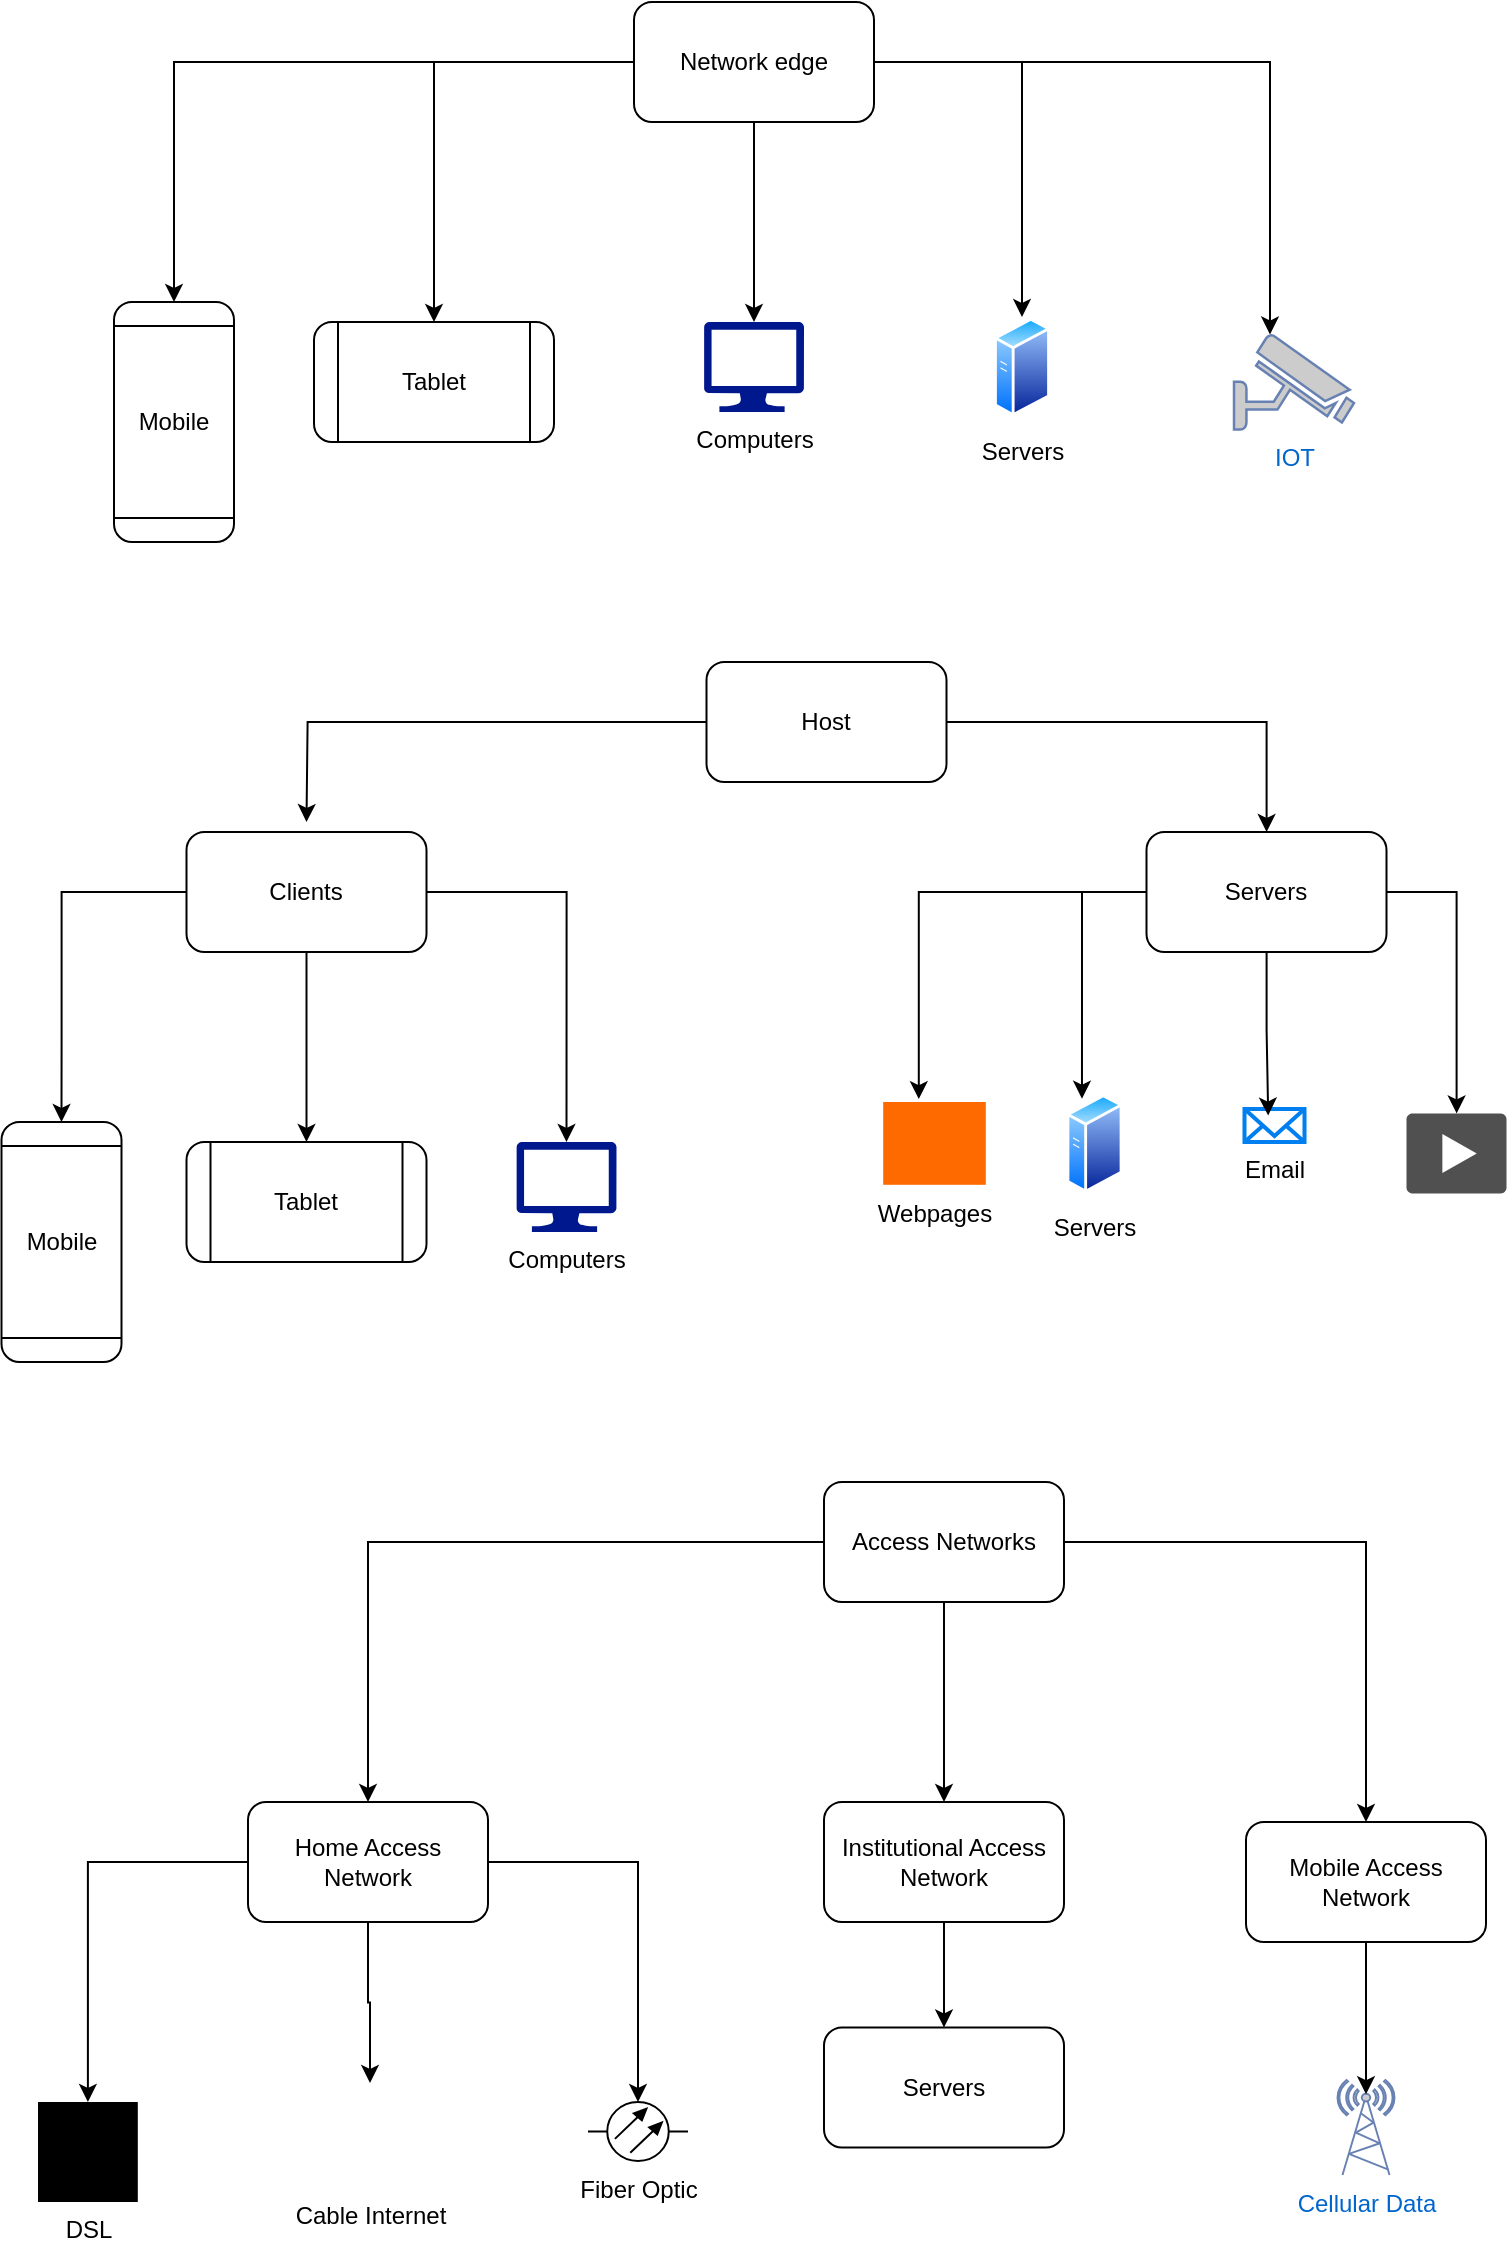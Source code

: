 <mxfile version="27.1.6">
  <diagram name="Page-1" id="xvx4AbM4uloTdp_dUsA6">
    <mxGraphModel dx="1737" dy="910" grid="1" gridSize="10" guides="1" tooltips="1" connect="1" arrows="1" fold="1" page="1" pageScale="1" pageWidth="827" pageHeight="1169" math="0" shadow="0">
      <root>
        <mxCell id="0" />
        <mxCell id="1" parent="0" />
        <mxCell id="GmjAItTiiAMY3_y_7m7S-12" value="" style="edgeStyle=orthogonalEdgeStyle;rounded=0;orthogonalLoop=1;jettySize=auto;html=1;" edge="1" parent="1" source="GmjAItTiiAMY3_y_7m7S-1" target="GmjAItTiiAMY3_y_7m7S-7">
          <mxGeometry relative="1" as="geometry" />
        </mxCell>
        <mxCell id="GmjAItTiiAMY3_y_7m7S-14" style="edgeStyle=orthogonalEdgeStyle;rounded=0;orthogonalLoop=1;jettySize=auto;html=1;entryX=0.5;entryY=0;entryDx=0;entryDy=0;" edge="1" parent="1" source="GmjAItTiiAMY3_y_7m7S-1" target="GmjAItTiiAMY3_y_7m7S-9">
          <mxGeometry relative="1" as="geometry" />
        </mxCell>
        <mxCell id="GmjAItTiiAMY3_y_7m7S-16" style="edgeStyle=orthogonalEdgeStyle;rounded=0;orthogonalLoop=1;jettySize=auto;html=1;entryX=0;entryY=0.5;entryDx=0;entryDy=0;" edge="1" parent="1" source="GmjAItTiiAMY3_y_7m7S-1" target="GmjAItTiiAMY3_y_7m7S-2">
          <mxGeometry relative="1" as="geometry" />
        </mxCell>
        <mxCell id="GmjAItTiiAMY3_y_7m7S-17" style="edgeStyle=orthogonalEdgeStyle;rounded=0;orthogonalLoop=1;jettySize=auto;html=1;entryX=0.5;entryY=0;entryDx=0;entryDy=0;" edge="1" parent="1" source="GmjAItTiiAMY3_y_7m7S-1" target="GmjAItTiiAMY3_y_7m7S-4">
          <mxGeometry relative="1" as="geometry" />
        </mxCell>
        <mxCell id="GmjAItTiiAMY3_y_7m7S-1" value="Network edge" style="rounded=1;whiteSpace=wrap;html=1;" vertex="1" parent="1">
          <mxGeometry x="350" y="160" width="120" height="60" as="geometry" />
        </mxCell>
        <mxCell id="GmjAItTiiAMY3_y_7m7S-2" value="Mobile" style="shape=process;whiteSpace=wrap;html=1;backgroundOutline=1;rounded=1;direction=south;" vertex="1" parent="1">
          <mxGeometry x="90" y="310" width="60" height="120" as="geometry" />
        </mxCell>
        <mxCell id="GmjAItTiiAMY3_y_7m7S-4" value="Tablet" style="shape=process;whiteSpace=wrap;html=1;backgroundOutline=1;rounded=1;" vertex="1" parent="1">
          <mxGeometry x="190" y="320" width="120" height="60" as="geometry" />
        </mxCell>
        <mxCell id="GmjAItTiiAMY3_y_7m7S-7" value="Computers" style="sketch=0;aspect=fixed;pointerEvents=1;shadow=0;dashed=0;html=1;strokeColor=none;labelPosition=center;verticalLabelPosition=bottom;verticalAlign=top;align=center;fillColor=#00188D;shape=mxgraph.azure.computer" vertex="1" parent="1">
          <mxGeometry x="385" y="320" width="50" height="45" as="geometry" />
        </mxCell>
        <mxCell id="GmjAItTiiAMY3_y_7m7S-9" value="Servers" style="image;aspect=fixed;perimeter=ellipsePerimeter;html=1;align=center;shadow=0;dashed=0;spacingTop=3;image=img/lib/active_directory/generic_server.svg;" vertex="1" parent="1">
          <mxGeometry x="530" y="317.5" width="28.0" height="50" as="geometry" />
        </mxCell>
        <mxCell id="GmjAItTiiAMY3_y_7m7S-10" value="IOT" style="fontColor=#0066CC;verticalAlign=top;verticalLabelPosition=bottom;labelPosition=center;align=center;html=1;outlineConnect=0;fillColor=#CCCCCC;strokeColor=#6881B3;gradientColor=none;gradientDirection=north;strokeWidth=2;shape=mxgraph.networks.security_camera;" vertex="1" parent="1">
          <mxGeometry x="650" y="326.25" width="60" height="47.5" as="geometry" />
        </mxCell>
        <mxCell id="GmjAItTiiAMY3_y_7m7S-15" style="edgeStyle=orthogonalEdgeStyle;rounded=0;orthogonalLoop=1;jettySize=auto;html=1;entryX=0.3;entryY=0;entryDx=0;entryDy=0;entryPerimeter=0;" edge="1" parent="1" source="GmjAItTiiAMY3_y_7m7S-1" target="GmjAItTiiAMY3_y_7m7S-10">
          <mxGeometry relative="1" as="geometry" />
        </mxCell>
        <mxCell id="GmjAItTiiAMY3_y_7m7S-21" style="edgeStyle=orthogonalEdgeStyle;rounded=0;orthogonalLoop=1;jettySize=auto;html=1;" edge="1" parent="1" source="GmjAItTiiAMY3_y_7m7S-18">
          <mxGeometry relative="1" as="geometry">
            <mxPoint x="186.25" y="570" as="targetPoint" />
          </mxGeometry>
        </mxCell>
        <mxCell id="GmjAItTiiAMY3_y_7m7S-22" style="edgeStyle=orthogonalEdgeStyle;rounded=0;orthogonalLoop=1;jettySize=auto;html=1;" edge="1" parent="1" source="GmjAItTiiAMY3_y_7m7S-18" target="GmjAItTiiAMY3_y_7m7S-20">
          <mxGeometry relative="1" as="geometry">
            <mxPoint x="556.25" y="570" as="targetPoint" />
          </mxGeometry>
        </mxCell>
        <mxCell id="GmjAItTiiAMY3_y_7m7S-18" value="Host" style="rounded=1;whiteSpace=wrap;html=1;" vertex="1" parent="1">
          <mxGeometry x="386.25" y="490" width="120" height="60" as="geometry" />
        </mxCell>
        <mxCell id="GmjAItTiiAMY3_y_7m7S-26" style="edgeStyle=orthogonalEdgeStyle;rounded=0;orthogonalLoop=1;jettySize=auto;html=1;entryX=0;entryY=0.5;entryDx=0;entryDy=0;" edge="1" parent="1" source="GmjAItTiiAMY3_y_7m7S-19" target="GmjAItTiiAMY3_y_7m7S-23">
          <mxGeometry relative="1" as="geometry" />
        </mxCell>
        <mxCell id="GmjAItTiiAMY3_y_7m7S-27" value="" style="edgeStyle=orthogonalEdgeStyle;rounded=0;orthogonalLoop=1;jettySize=auto;html=1;" edge="1" parent="1" source="GmjAItTiiAMY3_y_7m7S-19" target="GmjAItTiiAMY3_y_7m7S-24">
          <mxGeometry relative="1" as="geometry" />
        </mxCell>
        <mxCell id="GmjAItTiiAMY3_y_7m7S-19" value="Clients" style="rounded=1;whiteSpace=wrap;html=1;" vertex="1" parent="1">
          <mxGeometry x="126.25" y="575" width="120" height="60" as="geometry" />
        </mxCell>
        <mxCell id="GmjAItTiiAMY3_y_7m7S-38" style="edgeStyle=orthogonalEdgeStyle;rounded=0;orthogonalLoop=1;jettySize=auto;html=1;entryX=0.25;entryY=0;entryDx=0;entryDy=0;" edge="1" parent="1" source="GmjAItTiiAMY3_y_7m7S-20" target="GmjAItTiiAMY3_y_7m7S-32">
          <mxGeometry relative="1" as="geometry" />
        </mxCell>
        <mxCell id="GmjAItTiiAMY3_y_7m7S-40" style="edgeStyle=orthogonalEdgeStyle;rounded=0;orthogonalLoop=1;jettySize=auto;html=1;" edge="1" parent="1" source="GmjAItTiiAMY3_y_7m7S-20" target="GmjAItTiiAMY3_y_7m7S-34">
          <mxGeometry relative="1" as="geometry" />
        </mxCell>
        <mxCell id="GmjAItTiiAMY3_y_7m7S-20" value="Servers" style="rounded=1;whiteSpace=wrap;html=1;" vertex="1" parent="1">
          <mxGeometry x="606.25" y="575" width="120" height="60" as="geometry" />
        </mxCell>
        <mxCell id="GmjAItTiiAMY3_y_7m7S-23" value="Mobile" style="shape=process;whiteSpace=wrap;html=1;backgroundOutline=1;rounded=1;direction=south;" vertex="1" parent="1">
          <mxGeometry x="33.75" y="720" width="60" height="120" as="geometry" />
        </mxCell>
        <mxCell id="GmjAItTiiAMY3_y_7m7S-24" value="Tablet" style="shape=process;whiteSpace=wrap;html=1;backgroundOutline=1;rounded=1;" vertex="1" parent="1">
          <mxGeometry x="126.25" y="730" width="120" height="60" as="geometry" />
        </mxCell>
        <mxCell id="GmjAItTiiAMY3_y_7m7S-25" value="Computers" style="sketch=0;aspect=fixed;pointerEvents=1;shadow=0;dashed=0;html=1;strokeColor=none;labelPosition=center;verticalLabelPosition=bottom;verticalAlign=top;align=center;fillColor=#00188D;shape=mxgraph.azure.computer" vertex="1" parent="1">
          <mxGeometry x="291.25" y="730" width="50" height="45" as="geometry" />
        </mxCell>
        <mxCell id="GmjAItTiiAMY3_y_7m7S-28" style="edgeStyle=orthogonalEdgeStyle;rounded=0;orthogonalLoop=1;jettySize=auto;html=1;entryX=0.5;entryY=0;entryDx=0;entryDy=0;entryPerimeter=0;" edge="1" parent="1" source="GmjAItTiiAMY3_y_7m7S-19" target="GmjAItTiiAMY3_y_7m7S-25">
          <mxGeometry relative="1" as="geometry" />
        </mxCell>
        <mxCell id="GmjAItTiiAMY3_y_7m7S-30" value="" style="points=[];aspect=fixed;html=1;align=center;shadow=0;dashed=0;fillColor=#FF6A00;strokeColor=none;shape=mxgraph.alibaba_cloud.domain_and_website;" vertex="1" parent="1">
          <mxGeometry x="474.6" y="710" width="51.3" height="41.4" as="geometry" />
        </mxCell>
        <mxCell id="GmjAItTiiAMY3_y_7m7S-31" value="Webpages" style="text;html=1;align=center;verticalAlign=middle;resizable=0;points=[];autosize=1;strokeColor=none;fillColor=none;" vertex="1" parent="1">
          <mxGeometry x="459.6" y="751.4" width="80" height="30" as="geometry" />
        </mxCell>
        <mxCell id="GmjAItTiiAMY3_y_7m7S-32" value="Servers" style="image;aspect=fixed;perimeter=ellipsePerimeter;html=1;align=center;shadow=0;dashed=0;spacingTop=3;image=img/lib/active_directory/generic_server.svg;" vertex="1" parent="1">
          <mxGeometry x="566.25" y="705.7" width="28.0" height="50" as="geometry" />
        </mxCell>
        <mxCell id="GmjAItTiiAMY3_y_7m7S-33" value="Email" style="html=1;verticalLabelPosition=bottom;align=center;labelBackgroundColor=#ffffff;verticalAlign=top;strokeWidth=2;strokeColor=#0080F0;shadow=0;dashed=0;shape=mxgraph.ios7.icons.mail;" vertex="1" parent="1">
          <mxGeometry x="655.25" y="713.5" width="30" height="16.5" as="geometry" />
        </mxCell>
        <mxCell id="GmjAItTiiAMY3_y_7m7S-34" value="" style="sketch=0;pointerEvents=1;shadow=0;dashed=0;html=1;strokeColor=none;fillColor=#505050;labelPosition=center;verticalLabelPosition=bottom;verticalAlign=top;outlineConnect=0;align=center;shape=mxgraph.office.concepts.video_play;" vertex="1" parent="1">
          <mxGeometry x="736.25" y="715.7" width="50" height="40" as="geometry" />
        </mxCell>
        <mxCell id="GmjAItTiiAMY3_y_7m7S-35" style="edgeStyle=orthogonalEdgeStyle;rounded=0;orthogonalLoop=1;jettySize=auto;html=1;entryX=0.347;entryY=-0.035;entryDx=0;entryDy=0;entryPerimeter=0;" edge="1" parent="1" source="GmjAItTiiAMY3_y_7m7S-20" target="GmjAItTiiAMY3_y_7m7S-30">
          <mxGeometry relative="1" as="geometry" />
        </mxCell>
        <mxCell id="GmjAItTiiAMY3_y_7m7S-39" style="edgeStyle=orthogonalEdgeStyle;rounded=0;orthogonalLoop=1;jettySize=auto;html=1;entryX=0.395;entryY=0.198;entryDx=0;entryDy=0;entryPerimeter=0;" edge="1" parent="1" source="GmjAItTiiAMY3_y_7m7S-20" target="GmjAItTiiAMY3_y_7m7S-33">
          <mxGeometry relative="1" as="geometry" />
        </mxCell>
        <mxCell id="GmjAItTiiAMY3_y_7m7S-44" value="" style="edgeStyle=orthogonalEdgeStyle;rounded=0;orthogonalLoop=1;jettySize=auto;html=1;" edge="1" parent="1" source="GmjAItTiiAMY3_y_7m7S-41" target="GmjAItTiiAMY3_y_7m7S-43">
          <mxGeometry relative="1" as="geometry" />
        </mxCell>
        <mxCell id="GmjAItTiiAMY3_y_7m7S-46" value="" style="edgeStyle=orthogonalEdgeStyle;rounded=0;orthogonalLoop=1;jettySize=auto;html=1;" edge="1" parent="1" source="GmjAItTiiAMY3_y_7m7S-41" target="GmjAItTiiAMY3_y_7m7S-45">
          <mxGeometry relative="1" as="geometry" />
        </mxCell>
        <mxCell id="GmjAItTiiAMY3_y_7m7S-48" value="" style="edgeStyle=orthogonalEdgeStyle;rounded=0;orthogonalLoop=1;jettySize=auto;html=1;" edge="1" parent="1" source="GmjAItTiiAMY3_y_7m7S-41" target="GmjAItTiiAMY3_y_7m7S-47">
          <mxGeometry relative="1" as="geometry" />
        </mxCell>
        <mxCell id="GmjAItTiiAMY3_y_7m7S-41" value="Access Networks" style="rounded=1;whiteSpace=wrap;html=1;" vertex="1" parent="1">
          <mxGeometry x="445" y="900" width="120" height="60" as="geometry" />
        </mxCell>
        <mxCell id="GmjAItTiiAMY3_y_7m7S-52" style="edgeStyle=orthogonalEdgeStyle;rounded=0;orthogonalLoop=1;jettySize=auto;html=1;" edge="1" parent="1" source="GmjAItTiiAMY3_y_7m7S-43" target="GmjAItTiiAMY3_y_7m7S-51">
          <mxGeometry relative="1" as="geometry" />
        </mxCell>
        <mxCell id="GmjAItTiiAMY3_y_7m7S-55" style="edgeStyle=orthogonalEdgeStyle;rounded=0;orthogonalLoop=1;jettySize=auto;html=1;" edge="1" parent="1" source="GmjAItTiiAMY3_y_7m7S-43" target="GmjAItTiiAMY3_y_7m7S-53">
          <mxGeometry relative="1" as="geometry" />
        </mxCell>
        <mxCell id="GmjAItTiiAMY3_y_7m7S-43" value="Home Access Network" style="whiteSpace=wrap;html=1;rounded=1;" vertex="1" parent="1">
          <mxGeometry x="157" y="1060" width="120" height="60" as="geometry" />
        </mxCell>
        <mxCell id="GmjAItTiiAMY3_y_7m7S-61" value="" style="edgeStyle=orthogonalEdgeStyle;rounded=0;orthogonalLoop=1;jettySize=auto;html=1;" edge="1" parent="1" source="GmjAItTiiAMY3_y_7m7S-45" target="GmjAItTiiAMY3_y_7m7S-60">
          <mxGeometry relative="1" as="geometry" />
        </mxCell>
        <mxCell id="GmjAItTiiAMY3_y_7m7S-45" value="Institutional Access Network" style="whiteSpace=wrap;html=1;rounded=1;" vertex="1" parent="1">
          <mxGeometry x="445" y="1060" width="120" height="60" as="geometry" />
        </mxCell>
        <mxCell id="GmjAItTiiAMY3_y_7m7S-47" value="Mobile Access Network" style="whiteSpace=wrap;html=1;rounded=1;" vertex="1" parent="1">
          <mxGeometry x="656" y="1070" width="120" height="60" as="geometry" />
        </mxCell>
        <mxCell id="GmjAItTiiAMY3_y_7m7S-51" value="DSL" style="sketch=0;verticalLabelPosition=bottom;sketch=0;aspect=fixed;html=1;verticalAlign=top;strokeColor=none;fillColor=#000000;align=center;outlineConnect=0;pointerEvents=1;shape=mxgraph.citrix2.wifi_router;" vertex="1" parent="1">
          <mxGeometry x="52" y="1210" width="49.9" height="50" as="geometry" />
        </mxCell>
        <mxCell id="GmjAItTiiAMY3_y_7m7S-53" value="Cable Internet" style="shape=image;html=1;verticalAlign=top;verticalLabelPosition=bottom;labelBackgroundColor=#ffffff;imageAspect=0;aspect=fixed;image=https://cdn1.iconfinder.com/data/icons/computer-hardware-line-vol-1/52/cable__extension__plug__electric__power__switch__electricplug-128.png" vertex="1" parent="1">
          <mxGeometry x="192" y="1200.5" width="52" height="52" as="geometry" />
        </mxCell>
        <mxCell id="GmjAItTiiAMY3_y_7m7S-54" value="Fiber Optic" style="verticalLabelPosition=bottom;shadow=0;dashed=0;align=center;html=1;verticalAlign=top;shape=mxgraph.electrical.transmission.optical_fiber2;" vertex="1" parent="1">
          <mxGeometry x="327" y="1210" width="50" height="29.5" as="geometry" />
        </mxCell>
        <mxCell id="GmjAItTiiAMY3_y_7m7S-56" style="edgeStyle=orthogonalEdgeStyle;rounded=0;orthogonalLoop=1;jettySize=auto;html=1;entryX=0.5;entryY=0;entryDx=0;entryDy=0;entryPerimeter=0;" edge="1" parent="1" source="GmjAItTiiAMY3_y_7m7S-43" target="GmjAItTiiAMY3_y_7m7S-54">
          <mxGeometry relative="1" as="geometry" />
        </mxCell>
        <mxCell id="GmjAItTiiAMY3_y_7m7S-57" value="Cellular Data" style="fontColor=#0066CC;verticalAlign=top;verticalLabelPosition=bottom;labelPosition=center;align=center;html=1;outlineConnect=0;fillColor=#CCCCCC;strokeColor=#6881B3;gradientColor=none;gradientDirection=north;strokeWidth=2;shape=mxgraph.networks.radio_tower;" vertex="1" parent="1">
          <mxGeometry x="701.75" y="1199" width="28.5" height="47.5" as="geometry" />
        </mxCell>
        <mxCell id="GmjAItTiiAMY3_y_7m7S-58" style="edgeStyle=orthogonalEdgeStyle;rounded=0;orthogonalLoop=1;jettySize=auto;html=1;entryX=0.5;entryY=0.15;entryDx=0;entryDy=0;entryPerimeter=0;" edge="1" parent="1" source="GmjAItTiiAMY3_y_7m7S-47" target="GmjAItTiiAMY3_y_7m7S-57">
          <mxGeometry relative="1" as="geometry" />
        </mxCell>
        <mxCell id="GmjAItTiiAMY3_y_7m7S-60" value="Servers" style="whiteSpace=wrap;html=1;rounded=1;" vertex="1" parent="1">
          <mxGeometry x="445" y="1172.75" width="120" height="60" as="geometry" />
        </mxCell>
      </root>
    </mxGraphModel>
  </diagram>
</mxfile>
